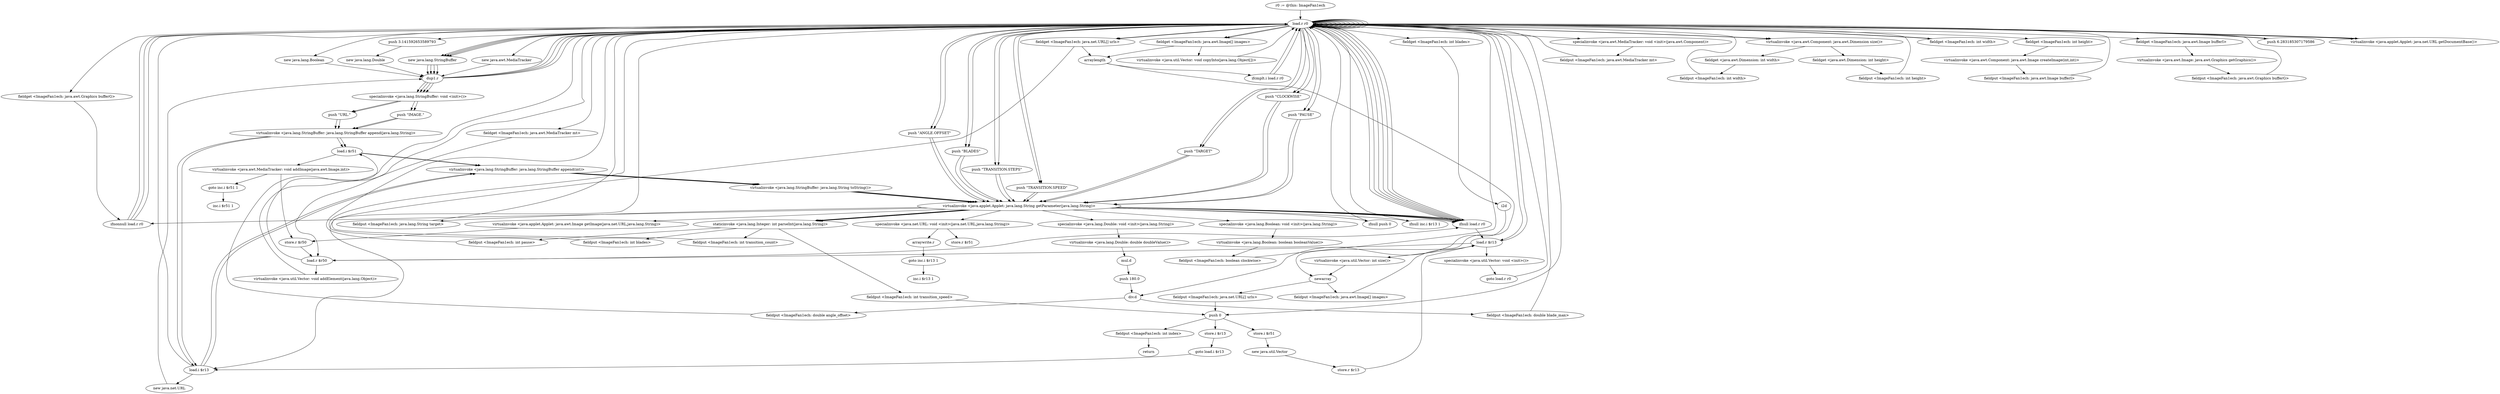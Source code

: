 digraph "" {
    "r0 := @this: ImageFan1ech"
    "load.r r0"
    "r0 := @this: ImageFan1ech"->"load.r r0";
    "new java.awt.MediaTracker"
    "load.r r0"->"new java.awt.MediaTracker";
    "dup1.r"
    "new java.awt.MediaTracker"->"dup1.r";
    "dup1.r"->"load.r r0";
    "specialinvoke <java.awt.MediaTracker: void <init>(java.awt.Component)>"
    "load.r r0"->"specialinvoke <java.awt.MediaTracker: void <init>(java.awt.Component)>";
    "fieldput <ImageFan1ech: java.awt.MediaTracker mt>"
    "specialinvoke <java.awt.MediaTracker: void <init>(java.awt.Component)>"->"fieldput <ImageFan1ech: java.awt.MediaTracker mt>";
    "fieldput <ImageFan1ech: java.awt.MediaTracker mt>"->"load.r r0";
    "load.r r0"->"load.r r0";
    "virtualinvoke <java.awt.Component: java.awt.Dimension size()>"
    "load.r r0"->"virtualinvoke <java.awt.Component: java.awt.Dimension size()>";
    "fieldget <java.awt.Dimension: int width>"
    "virtualinvoke <java.awt.Component: java.awt.Dimension size()>"->"fieldget <java.awt.Dimension: int width>";
    "fieldput <ImageFan1ech: int width>"
    "fieldget <java.awt.Dimension: int width>"->"fieldput <ImageFan1ech: int width>";
    "fieldput <ImageFan1ech: int width>"->"load.r r0";
    "load.r r0"->"load.r r0";
    "load.r r0"->"virtualinvoke <java.awt.Component: java.awt.Dimension size()>";
    "fieldget <java.awt.Dimension: int height>"
    "virtualinvoke <java.awt.Component: java.awt.Dimension size()>"->"fieldget <java.awt.Dimension: int height>";
    "fieldput <ImageFan1ech: int height>"
    "fieldget <java.awt.Dimension: int height>"->"fieldput <ImageFan1ech: int height>";
    "fieldput <ImageFan1ech: int height>"->"load.r r0";
    "fieldget <ImageFan1ech: java.awt.Graphics bufferG>"
    "load.r r0"->"fieldget <ImageFan1ech: java.awt.Graphics bufferG>";
    "ifnonnull load.r r0"
    "fieldget <ImageFan1ech: java.awt.Graphics bufferG>"->"ifnonnull load.r r0";
    "ifnonnull load.r r0"->"load.r r0";
    "load.r r0"->"load.r r0";
    "load.r r0"->"load.r r0";
    "fieldget <ImageFan1ech: int width>"
    "load.r r0"->"fieldget <ImageFan1ech: int width>";
    "fieldget <ImageFan1ech: int width>"->"load.r r0";
    "fieldget <ImageFan1ech: int height>"
    "load.r r0"->"fieldget <ImageFan1ech: int height>";
    "virtualinvoke <java.awt.Component: java.awt.Image createImage(int,int)>"
    "fieldget <ImageFan1ech: int height>"->"virtualinvoke <java.awt.Component: java.awt.Image createImage(int,int)>";
    "fieldput <ImageFan1ech: java.awt.Image bufferI>"
    "virtualinvoke <java.awt.Component: java.awt.Image createImage(int,int)>"->"fieldput <ImageFan1ech: java.awt.Image bufferI>";
    "fieldput <ImageFan1ech: java.awt.Image bufferI>"->"load.r r0";
    "load.r r0"->"load.r r0";
    "fieldget <ImageFan1ech: java.awt.Image bufferI>"
    "load.r r0"->"fieldget <ImageFan1ech: java.awt.Image bufferI>";
    "virtualinvoke <java.awt.Image: java.awt.Graphics getGraphics()>"
    "fieldget <ImageFan1ech: java.awt.Image bufferI>"->"virtualinvoke <java.awt.Image: java.awt.Graphics getGraphics()>";
    "fieldput <ImageFan1ech: java.awt.Graphics bufferG>"
    "virtualinvoke <java.awt.Image: java.awt.Graphics getGraphics()>"->"fieldput <ImageFan1ech: java.awt.Graphics bufferG>";
    "fieldput <ImageFan1ech: java.awt.Graphics bufferG>"->"load.r r0";
    "push \"TARGET\""
    "load.r r0"->"push \"TARGET\"";
    "virtualinvoke <java.applet.Applet: java.lang.String getParameter(java.lang.String)>"
    "push \"TARGET\""->"virtualinvoke <java.applet.Applet: java.lang.String getParameter(java.lang.String)>";
    "ifnull load.r r0"
    "virtualinvoke <java.applet.Applet: java.lang.String getParameter(java.lang.String)>"->"ifnull load.r r0";
    "ifnull load.r r0"->"load.r r0";
    "load.r r0"->"load.r r0";
    "load.r r0"->"push \"TARGET\"";
    "push \"TARGET\""->"virtualinvoke <java.applet.Applet: java.lang.String getParameter(java.lang.String)>";
    "fieldput <ImageFan1ech: java.lang.String target>"
    "virtualinvoke <java.applet.Applet: java.lang.String getParameter(java.lang.String)>"->"fieldput <ImageFan1ech: java.lang.String target>";
    "fieldput <ImageFan1ech: java.lang.String target>"->"load.r r0";
    "push \"CLOCKWISE\""
    "load.r r0"->"push \"CLOCKWISE\"";
    "push \"CLOCKWISE\""->"virtualinvoke <java.applet.Applet: java.lang.String getParameter(java.lang.String)>";
    "virtualinvoke <java.applet.Applet: java.lang.String getParameter(java.lang.String)>"->"ifnull load.r r0";
    "ifnull load.r r0"->"load.r r0";
    "new java.lang.Boolean"
    "load.r r0"->"new java.lang.Boolean";
    "new java.lang.Boolean"->"dup1.r";
    "dup1.r"->"load.r r0";
    "load.r r0"->"push \"CLOCKWISE\"";
    "push \"CLOCKWISE\""->"virtualinvoke <java.applet.Applet: java.lang.String getParameter(java.lang.String)>";
    "specialinvoke <java.lang.Boolean: void <init>(java.lang.String)>"
    "virtualinvoke <java.applet.Applet: java.lang.String getParameter(java.lang.String)>"->"specialinvoke <java.lang.Boolean: void <init>(java.lang.String)>";
    "virtualinvoke <java.lang.Boolean: boolean booleanValue()>"
    "specialinvoke <java.lang.Boolean: void <init>(java.lang.String)>"->"virtualinvoke <java.lang.Boolean: boolean booleanValue()>";
    "fieldput <ImageFan1ech: boolean clockwise>"
    "virtualinvoke <java.lang.Boolean: boolean booleanValue()>"->"fieldput <ImageFan1ech: boolean clockwise>";
    "fieldput <ImageFan1ech: boolean clockwise>"->"load.r r0";
    "push \"PAUSE\""
    "load.r r0"->"push \"PAUSE\"";
    "push \"PAUSE\""->"virtualinvoke <java.applet.Applet: java.lang.String getParameter(java.lang.String)>";
    "virtualinvoke <java.applet.Applet: java.lang.String getParameter(java.lang.String)>"->"ifnull load.r r0";
    "ifnull load.r r0"->"load.r r0";
    "load.r r0"->"load.r r0";
    "load.r r0"->"push \"PAUSE\"";
    "push \"PAUSE\""->"virtualinvoke <java.applet.Applet: java.lang.String getParameter(java.lang.String)>";
    "staticinvoke <java.lang.Integer: int parseInt(java.lang.String)>"
    "virtualinvoke <java.applet.Applet: java.lang.String getParameter(java.lang.String)>"->"staticinvoke <java.lang.Integer: int parseInt(java.lang.String)>";
    "fieldput <ImageFan1ech: int pause>"
    "staticinvoke <java.lang.Integer: int parseInt(java.lang.String)>"->"fieldput <ImageFan1ech: int pause>";
    "fieldput <ImageFan1ech: int pause>"->"load.r r0";
    "push \"ANGLE.OFFSET\""
    "load.r r0"->"push \"ANGLE.OFFSET\"";
    "push \"ANGLE.OFFSET\""->"virtualinvoke <java.applet.Applet: java.lang.String getParameter(java.lang.String)>";
    "virtualinvoke <java.applet.Applet: java.lang.String getParameter(java.lang.String)>"->"ifnull load.r r0";
    "ifnull load.r r0"->"load.r r0";
    "push 3.141592653589793"
    "load.r r0"->"push 3.141592653589793";
    "new java.lang.Double"
    "push 3.141592653589793"->"new java.lang.Double";
    "new java.lang.Double"->"dup1.r";
    "dup1.r"->"load.r r0";
    "load.r r0"->"push \"ANGLE.OFFSET\"";
    "push \"ANGLE.OFFSET\""->"virtualinvoke <java.applet.Applet: java.lang.String getParameter(java.lang.String)>";
    "specialinvoke <java.lang.Double: void <init>(java.lang.String)>"
    "virtualinvoke <java.applet.Applet: java.lang.String getParameter(java.lang.String)>"->"specialinvoke <java.lang.Double: void <init>(java.lang.String)>";
    "virtualinvoke <java.lang.Double: double doubleValue()>"
    "specialinvoke <java.lang.Double: void <init>(java.lang.String)>"->"virtualinvoke <java.lang.Double: double doubleValue()>";
    "mul.d"
    "virtualinvoke <java.lang.Double: double doubleValue()>"->"mul.d";
    "push 180.0"
    "mul.d"->"push 180.0";
    "div.d"
    "push 180.0"->"div.d";
    "fieldput <ImageFan1ech: double angle_offset>"
    "div.d"->"fieldput <ImageFan1ech: double angle_offset>";
    "fieldput <ImageFan1ech: double angle_offset>"->"load.r r0";
    "push \"BLADES\""
    "load.r r0"->"push \"BLADES\"";
    "push \"BLADES\""->"virtualinvoke <java.applet.Applet: java.lang.String getParameter(java.lang.String)>";
    "virtualinvoke <java.applet.Applet: java.lang.String getParameter(java.lang.String)>"->"ifnull load.r r0";
    "ifnull load.r r0"->"load.r r0";
    "load.r r0"->"load.r r0";
    "load.r r0"->"push \"BLADES\"";
    "push \"BLADES\""->"virtualinvoke <java.applet.Applet: java.lang.String getParameter(java.lang.String)>";
    "virtualinvoke <java.applet.Applet: java.lang.String getParameter(java.lang.String)>"->"staticinvoke <java.lang.Integer: int parseInt(java.lang.String)>";
    "fieldput <ImageFan1ech: int blades>"
    "staticinvoke <java.lang.Integer: int parseInt(java.lang.String)>"->"fieldput <ImageFan1ech: int blades>";
    "fieldput <ImageFan1ech: int blades>"->"load.r r0";
    "push 6.283185307179586"
    "load.r r0"->"push 6.283185307179586";
    "push 6.283185307179586"->"load.r r0";
    "fieldget <ImageFan1ech: int blades>"
    "load.r r0"->"fieldget <ImageFan1ech: int blades>";
    "i2d"
    "fieldget <ImageFan1ech: int blades>"->"i2d";
    "i2d"->"div.d";
    "fieldput <ImageFan1ech: double blade_max>"
    "div.d"->"fieldput <ImageFan1ech: double blade_max>";
    "fieldput <ImageFan1ech: double blade_max>"->"load.r r0";
    "push \"TRANSITION.STEPS\""
    "load.r r0"->"push \"TRANSITION.STEPS\"";
    "push \"TRANSITION.STEPS\""->"virtualinvoke <java.applet.Applet: java.lang.String getParameter(java.lang.String)>";
    "virtualinvoke <java.applet.Applet: java.lang.String getParameter(java.lang.String)>"->"ifnull load.r r0";
    "ifnull load.r r0"->"load.r r0";
    "load.r r0"->"load.r r0";
    "load.r r0"->"push \"TRANSITION.STEPS\"";
    "push \"TRANSITION.STEPS\""->"virtualinvoke <java.applet.Applet: java.lang.String getParameter(java.lang.String)>";
    "virtualinvoke <java.applet.Applet: java.lang.String getParameter(java.lang.String)>"->"staticinvoke <java.lang.Integer: int parseInt(java.lang.String)>";
    "fieldput <ImageFan1ech: int transition_count>"
    "staticinvoke <java.lang.Integer: int parseInt(java.lang.String)>"->"fieldput <ImageFan1ech: int transition_count>";
    "fieldput <ImageFan1ech: int transition_count>"->"load.r r0";
    "push \"TRANSITION.SPEED\""
    "load.r r0"->"push \"TRANSITION.SPEED\"";
    "push \"TRANSITION.SPEED\""->"virtualinvoke <java.applet.Applet: java.lang.String getParameter(java.lang.String)>";
    "ifnull push 0"
    "virtualinvoke <java.applet.Applet: java.lang.String getParameter(java.lang.String)>"->"ifnull push 0";
    "ifnull push 0"->"load.r r0";
    "load.r r0"->"load.r r0";
    "load.r r0"->"push \"TRANSITION.SPEED\"";
    "push \"TRANSITION.SPEED\""->"virtualinvoke <java.applet.Applet: java.lang.String getParameter(java.lang.String)>";
    "virtualinvoke <java.applet.Applet: java.lang.String getParameter(java.lang.String)>"->"staticinvoke <java.lang.Integer: int parseInt(java.lang.String)>";
    "fieldput <ImageFan1ech: int transition_speed>"
    "staticinvoke <java.lang.Integer: int parseInt(java.lang.String)>"->"fieldput <ImageFan1ech: int transition_speed>";
    "push 0"
    "fieldput <ImageFan1ech: int transition_speed>"->"push 0";
    "store.i $r51"
    "push 0"->"store.i $r51";
    "new java.util.Vector"
    "store.i $r51"->"new java.util.Vector";
    "store.r $r13"
    "new java.util.Vector"->"store.r $r13";
    "load.r $r13"
    "store.r $r13"->"load.r $r13";
    "specialinvoke <java.util.Vector: void <init>()>"
    "load.r $r13"->"specialinvoke <java.util.Vector: void <init>()>";
    "goto load.r r0"
    "specialinvoke <java.util.Vector: void <init>()>"->"goto load.r r0";
    "goto load.r r0"->"load.r r0";
    "new java.lang.StringBuffer"
    "load.r r0"->"new java.lang.StringBuffer";
    "new java.lang.StringBuffer"->"dup1.r";
    "specialinvoke <java.lang.StringBuffer: void <init>()>"
    "dup1.r"->"specialinvoke <java.lang.StringBuffer: void <init>()>";
    "push \"IMAGE.\""
    "specialinvoke <java.lang.StringBuffer: void <init>()>"->"push \"IMAGE.\"";
    "virtualinvoke <java.lang.StringBuffer: java.lang.StringBuffer append(java.lang.String)>"
    "push \"IMAGE.\""->"virtualinvoke <java.lang.StringBuffer: java.lang.StringBuffer append(java.lang.String)>";
    "load.i $r51"
    "virtualinvoke <java.lang.StringBuffer: java.lang.StringBuffer append(java.lang.String)>"->"load.i $r51";
    "virtualinvoke <java.lang.StringBuffer: java.lang.StringBuffer append(int)>"
    "load.i $r51"->"virtualinvoke <java.lang.StringBuffer: java.lang.StringBuffer append(int)>";
    "virtualinvoke <java.lang.StringBuffer: java.lang.String toString()>"
    "virtualinvoke <java.lang.StringBuffer: java.lang.StringBuffer append(int)>"->"virtualinvoke <java.lang.StringBuffer: java.lang.String toString()>";
    "virtualinvoke <java.lang.StringBuffer: java.lang.String toString()>"->"virtualinvoke <java.applet.Applet: java.lang.String getParameter(java.lang.String)>";
    "virtualinvoke <java.applet.Applet: java.lang.String getParameter(java.lang.String)>"->"ifnonnull load.r r0";
    "ifnonnull load.r r0"->"load.r r0";
    "load.r r0"->"load.r $r13";
    "virtualinvoke <java.util.Vector: int size()>"
    "load.r $r13"->"virtualinvoke <java.util.Vector: int size()>";
    "newarray"
    "virtualinvoke <java.util.Vector: int size()>"->"newarray";
    "fieldput <ImageFan1ech: java.awt.Image[] images>"
    "newarray"->"fieldput <ImageFan1ech: java.awt.Image[] images>";
    "fieldput <ImageFan1ech: java.awt.Image[] images>"->"load.r $r13";
    "load.r $r13"->"load.r r0";
    "fieldget <ImageFan1ech: java.awt.Image[] images>"
    "load.r r0"->"fieldget <ImageFan1ech: java.awt.Image[] images>";
    "virtualinvoke <java.util.Vector: void copyInto(java.lang.Object[])>"
    "fieldget <ImageFan1ech: java.awt.Image[] images>"->"virtualinvoke <java.util.Vector: void copyInto(java.lang.Object[])>";
    "virtualinvoke <java.util.Vector: void copyInto(java.lang.Object[])>"->"load.r r0";
    "load.r r0"->"load.r r0";
    "load.r r0"->"fieldget <ImageFan1ech: java.awt.Image[] images>";
    "arraylength"
    "fieldget <ImageFan1ech: java.awt.Image[] images>"->"arraylength";
    "arraylength"->"newarray";
    "fieldput <ImageFan1ech: java.net.URL[] urls>"
    "newarray"->"fieldput <ImageFan1ech: java.net.URL[] urls>";
    "fieldput <ImageFan1ech: java.net.URL[] urls>"->"push 0";
    "store.i $r13"
    "push 0"->"store.i $r13";
    "goto load.i $r13"
    "store.i $r13"->"goto load.i $r13";
    "load.i $r13"
    "goto load.i $r13"->"load.i $r13";
    "load.i $r13"->"load.r r0";
    "fieldget <ImageFan1ech: java.net.URL[] urls>"
    "load.r r0"->"fieldget <ImageFan1ech: java.net.URL[] urls>";
    "fieldget <ImageFan1ech: java.net.URL[] urls>"->"arraylength";
    "ifcmplt.i load.r r0"
    "arraylength"->"ifcmplt.i load.r r0";
    "ifcmplt.i load.r r0"->"load.r r0";
    "load.r r0"->"push 0";
    "fieldput <ImageFan1ech: int index>"
    "push 0"->"fieldput <ImageFan1ech: int index>";
    "return"
    "fieldput <ImageFan1ech: int index>"->"return";
    "ifcmplt.i load.r r0"->"load.r r0";
    "load.r r0"->"new java.lang.StringBuffer";
    "new java.lang.StringBuffer"->"dup1.r";
    "dup1.r"->"specialinvoke <java.lang.StringBuffer: void <init>()>";
    "push \"URL.\""
    "specialinvoke <java.lang.StringBuffer: void <init>()>"->"push \"URL.\"";
    "push \"URL.\""->"virtualinvoke <java.lang.StringBuffer: java.lang.StringBuffer append(java.lang.String)>";
    "virtualinvoke <java.lang.StringBuffer: java.lang.StringBuffer append(java.lang.String)>"->"load.i $r13";
    "load.i $r13"->"virtualinvoke <java.lang.StringBuffer: java.lang.StringBuffer append(int)>";
    "virtualinvoke <java.lang.StringBuffer: java.lang.StringBuffer append(int)>"->"virtualinvoke <java.lang.StringBuffer: java.lang.String toString()>";
    "virtualinvoke <java.lang.StringBuffer: java.lang.String toString()>"->"virtualinvoke <java.applet.Applet: java.lang.String getParameter(java.lang.String)>";
    "ifnull inc.i $r13 1"
    "virtualinvoke <java.applet.Applet: java.lang.String getParameter(java.lang.String)>"->"ifnull inc.i $r13 1";
    "ifnull inc.i $r13 1"->"load.r r0";
    "load.r r0"->"fieldget <ImageFan1ech: java.net.URL[] urls>";
    "fieldget <ImageFan1ech: java.net.URL[] urls>"->"load.i $r13";
    "new java.net.URL"
    "load.i $r13"->"new java.net.URL";
    "new java.net.URL"->"dup1.r";
    "dup1.r"->"load.r r0";
    "virtualinvoke <java.applet.Applet: java.net.URL getDocumentBase()>"
    "load.r r0"->"virtualinvoke <java.applet.Applet: java.net.URL getDocumentBase()>";
    "virtualinvoke <java.applet.Applet: java.net.URL getDocumentBase()>"->"load.r r0";
    "load.r r0"->"new java.lang.StringBuffer";
    "new java.lang.StringBuffer"->"dup1.r";
    "dup1.r"->"specialinvoke <java.lang.StringBuffer: void <init>()>";
    "specialinvoke <java.lang.StringBuffer: void <init>()>"->"push \"URL.\"";
    "push \"URL.\""->"virtualinvoke <java.lang.StringBuffer: java.lang.StringBuffer append(java.lang.String)>";
    "virtualinvoke <java.lang.StringBuffer: java.lang.StringBuffer append(java.lang.String)>"->"load.i $r13";
    "load.i $r13"->"virtualinvoke <java.lang.StringBuffer: java.lang.StringBuffer append(int)>";
    "virtualinvoke <java.lang.StringBuffer: java.lang.StringBuffer append(int)>"->"virtualinvoke <java.lang.StringBuffer: java.lang.String toString()>";
    "virtualinvoke <java.lang.StringBuffer: java.lang.String toString()>"->"virtualinvoke <java.applet.Applet: java.lang.String getParameter(java.lang.String)>";
    "specialinvoke <java.net.URL: void <init>(java.net.URL,java.lang.String)>"
    "virtualinvoke <java.applet.Applet: java.lang.String getParameter(java.lang.String)>"->"specialinvoke <java.net.URL: void <init>(java.net.URL,java.lang.String)>";
    "arraywrite.r"
    "specialinvoke <java.net.URL: void <init>(java.net.URL,java.lang.String)>"->"arraywrite.r";
    "goto inc.i $r13 1"
    "arraywrite.r"->"goto inc.i $r13 1";
    "inc.i $r13 1"
    "goto inc.i $r13 1"->"inc.i $r13 1";
    "store.r $r51"
    "specialinvoke <java.net.URL: void <init>(java.net.URL,java.lang.String)>"->"store.r $r51";
    "ifnonnull load.r r0"->"load.r r0";
    "load.r r0"->"load.r r0";
    "load.r r0"->"virtualinvoke <java.applet.Applet: java.net.URL getDocumentBase()>";
    "virtualinvoke <java.applet.Applet: java.net.URL getDocumentBase()>"->"load.r r0";
    "load.r r0"->"new java.lang.StringBuffer";
    "new java.lang.StringBuffer"->"dup1.r";
    "dup1.r"->"specialinvoke <java.lang.StringBuffer: void <init>()>";
    "specialinvoke <java.lang.StringBuffer: void <init>()>"->"push \"IMAGE.\"";
    "push \"IMAGE.\""->"virtualinvoke <java.lang.StringBuffer: java.lang.StringBuffer append(java.lang.String)>";
    "virtualinvoke <java.lang.StringBuffer: java.lang.StringBuffer append(java.lang.String)>"->"load.i $r51";
    "load.i $r51"->"virtualinvoke <java.lang.StringBuffer: java.lang.StringBuffer append(int)>";
    "virtualinvoke <java.lang.StringBuffer: java.lang.StringBuffer append(int)>"->"virtualinvoke <java.lang.StringBuffer: java.lang.String toString()>";
    "virtualinvoke <java.lang.StringBuffer: java.lang.String toString()>"->"virtualinvoke <java.applet.Applet: java.lang.String getParameter(java.lang.String)>";
    "virtualinvoke <java.applet.Applet: java.awt.Image getImage(java.net.URL,java.lang.String)>"
    "virtualinvoke <java.applet.Applet: java.lang.String getParameter(java.lang.String)>"->"virtualinvoke <java.applet.Applet: java.awt.Image getImage(java.net.URL,java.lang.String)>";
    "store.r $r50"
    "virtualinvoke <java.applet.Applet: java.awt.Image getImage(java.net.URL,java.lang.String)>"->"store.r $r50";
    "load.r $r50"
    "store.r $r50"->"load.r $r50";
    "load.r $r50"->"ifnull load.r r0";
    "ifnull load.r r0"->"load.r $r13";
    "load.r $r13"->"load.r $r50";
    "virtualinvoke <java.util.Vector: void addElement(java.lang.Object)>"
    "load.r $r50"->"virtualinvoke <java.util.Vector: void addElement(java.lang.Object)>";
    "virtualinvoke <java.util.Vector: void addElement(java.lang.Object)>"->"load.r r0";
    "fieldget <ImageFan1ech: java.awt.MediaTracker mt>"
    "load.r r0"->"fieldget <ImageFan1ech: java.awt.MediaTracker mt>";
    "fieldget <ImageFan1ech: java.awt.MediaTracker mt>"->"load.r $r50";
    "load.r $r50"->"load.i $r51";
    "virtualinvoke <java.awt.MediaTracker: void addImage(java.awt.Image,int)>"
    "load.i $r51"->"virtualinvoke <java.awt.MediaTracker: void addImage(java.awt.Image,int)>";
    "goto inc.i $r51 1"
    "virtualinvoke <java.awt.MediaTracker: void addImage(java.awt.Image,int)>"->"goto inc.i $r51 1";
    "inc.i $r51 1"
    "goto inc.i $r51 1"->"inc.i $r51 1";
    "virtualinvoke <java.awt.MediaTracker: void addImage(java.awt.Image,int)>"->"store.r $r50";
}
